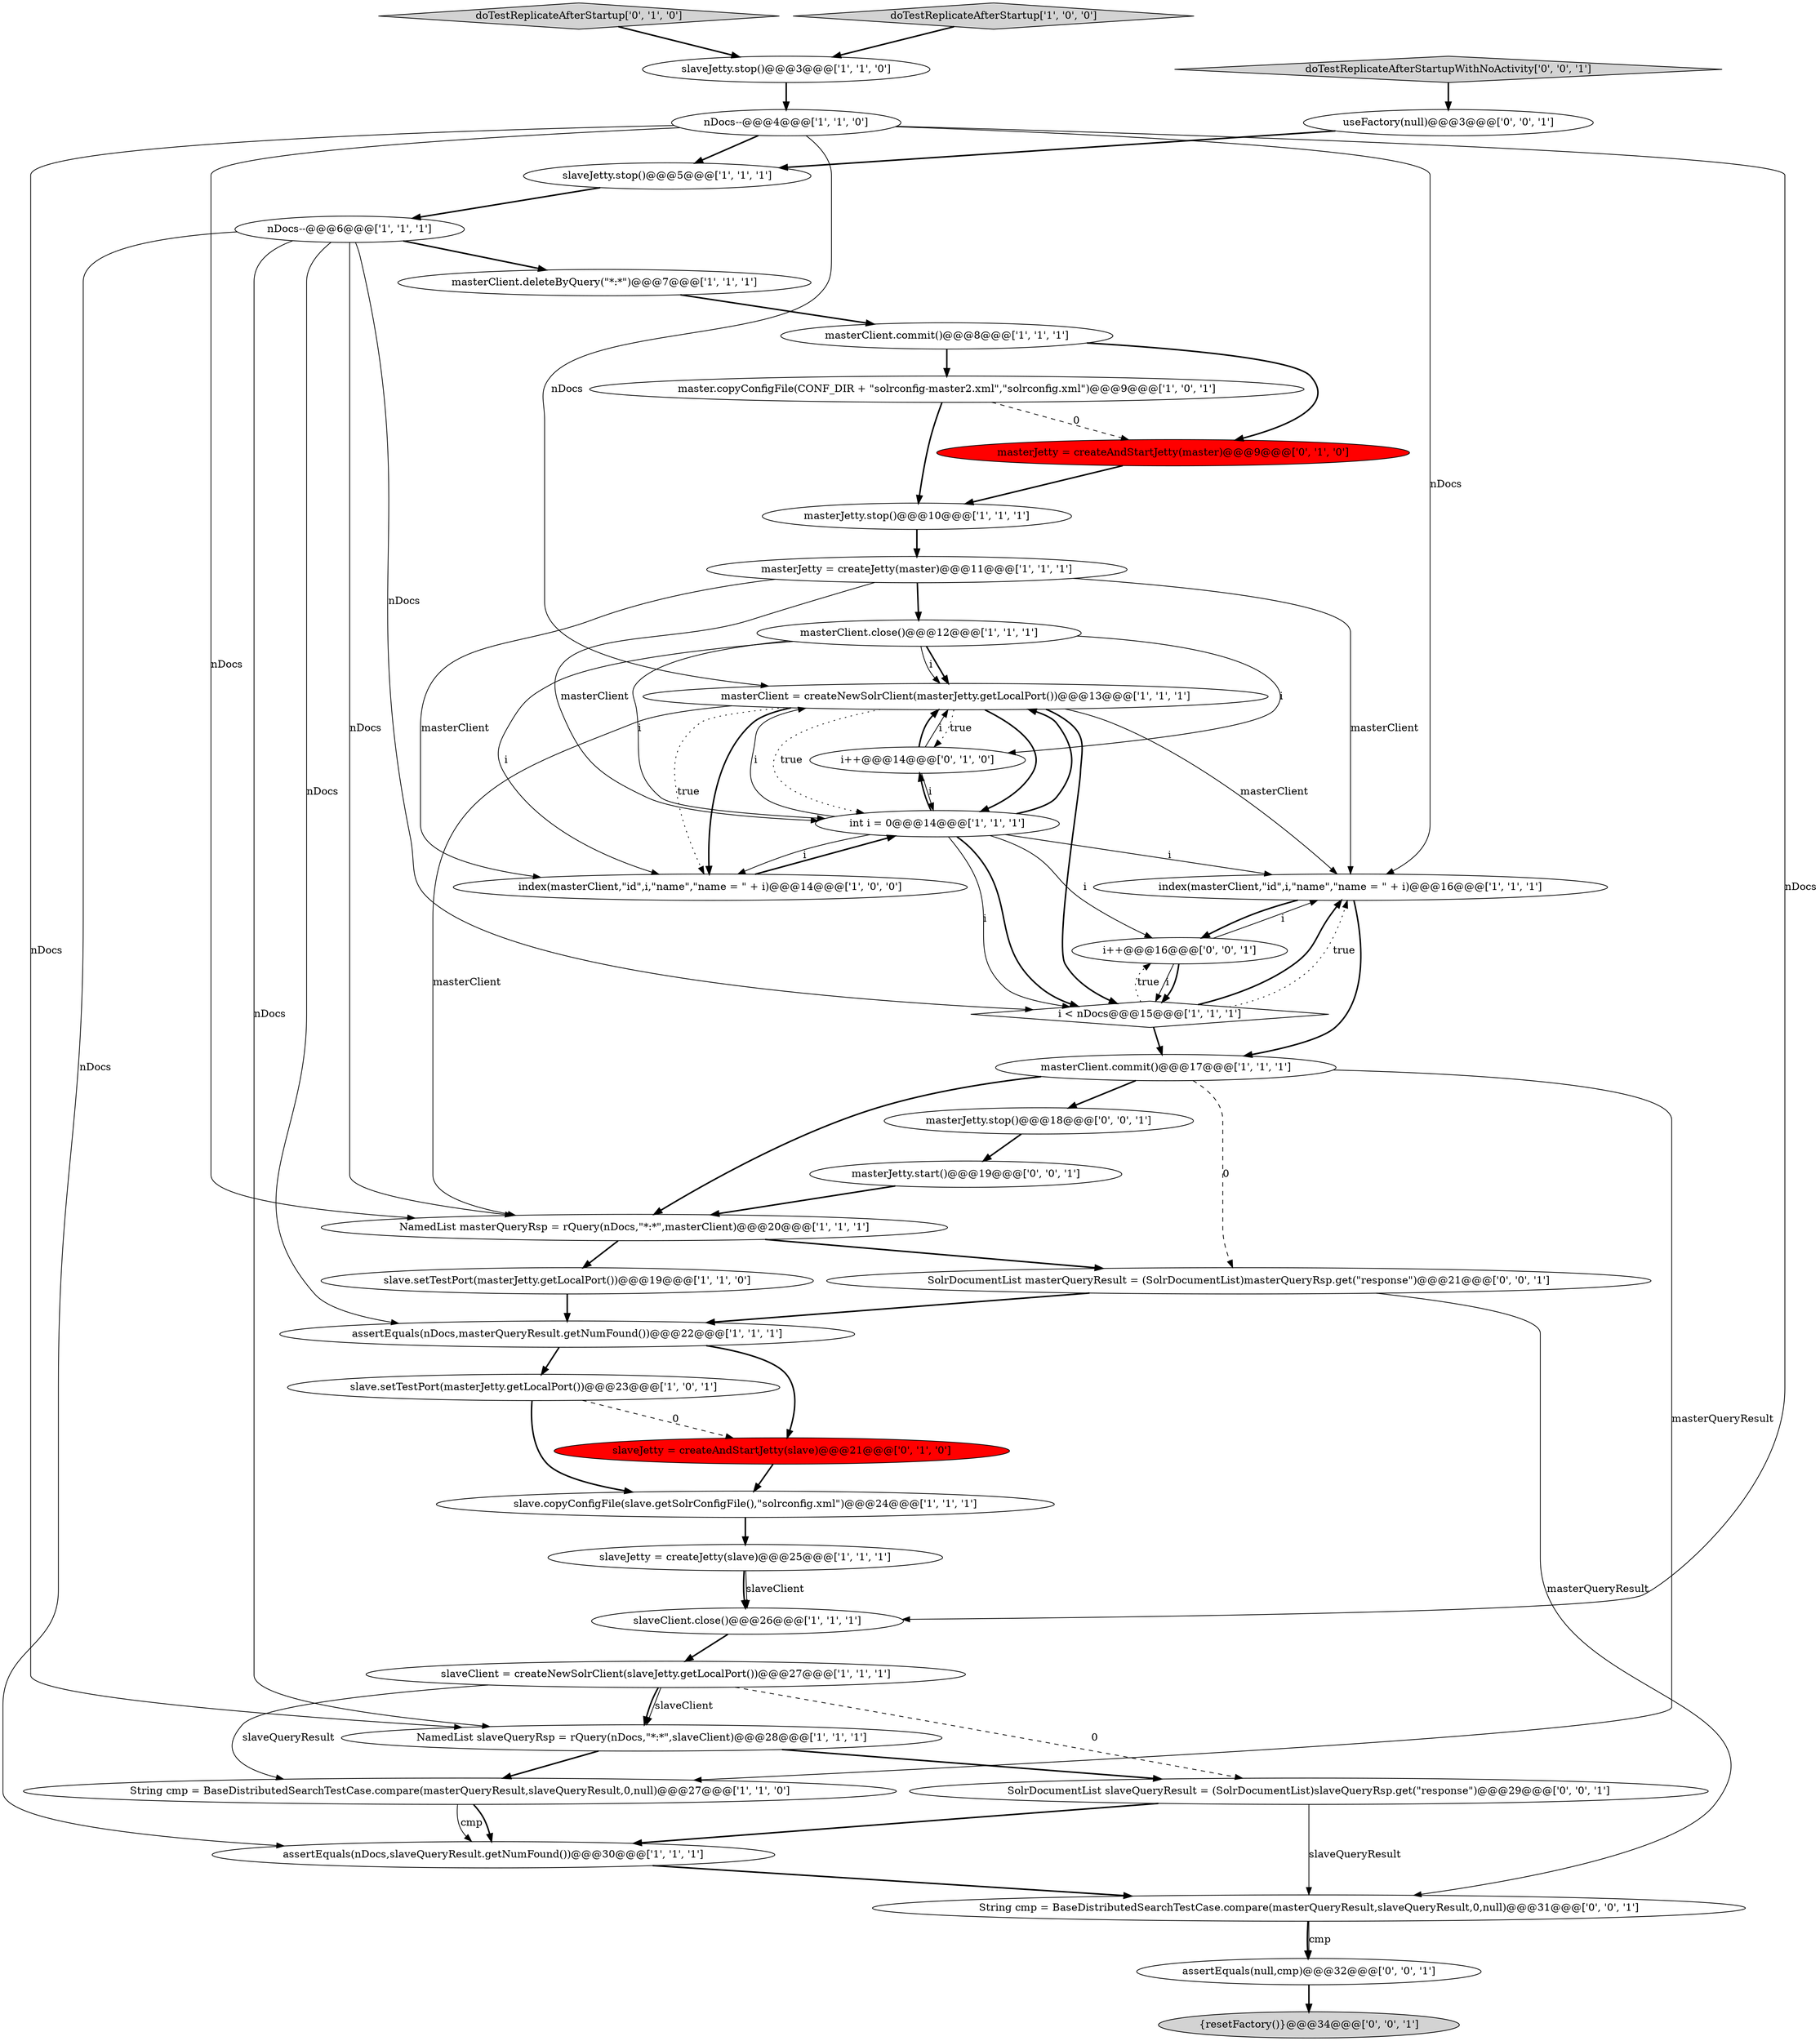 digraph {
15 [style = filled, label = "assertEquals(nDocs,masterQueryResult.getNumFound())@@@22@@@['1', '1', '1']", fillcolor = white, shape = ellipse image = "AAA0AAABBB1BBB"];
9 [style = filled, label = "masterClient = createNewSolrClient(masterJetty.getLocalPort())@@@13@@@['1', '1', '1']", fillcolor = white, shape = ellipse image = "AAA0AAABBB1BBB"];
0 [style = filled, label = "masterClient.commit()@@@8@@@['1', '1', '1']", fillcolor = white, shape = ellipse image = "AAA0AAABBB1BBB"];
30 [style = filled, label = "doTestReplicateAfterStartup['0', '1', '0']", fillcolor = lightgray, shape = diamond image = "AAA0AAABBB2BBB"];
10 [style = filled, label = "doTestReplicateAfterStartup['1', '0', '0']", fillcolor = lightgray, shape = diamond image = "AAA0AAABBB1BBB"];
20 [style = filled, label = "slave.copyConfigFile(slave.getSolrConfigFile(),\"solrconfig.xml\")@@@24@@@['1', '1', '1']", fillcolor = white, shape = ellipse image = "AAA0AAABBB1BBB"];
3 [style = filled, label = "masterJetty.stop()@@@10@@@['1', '1', '1']", fillcolor = white, shape = ellipse image = "AAA0AAABBB1BBB"];
35 [style = filled, label = "{resetFactory()}@@@34@@@['0', '0', '1']", fillcolor = lightgray, shape = ellipse image = "AAA0AAABBB3BBB"];
36 [style = filled, label = "doTestReplicateAfterStartupWithNoActivity['0', '0', '1']", fillcolor = lightgray, shape = diamond image = "AAA0AAABBB3BBB"];
6 [style = filled, label = "masterClient.commit()@@@17@@@['1', '1', '1']", fillcolor = white, shape = ellipse image = "AAA0AAABBB1BBB"];
37 [style = filled, label = "SolrDocumentList masterQueryResult = (SolrDocumentList)masterQueryRsp.get(\"response\")@@@21@@@['0', '0', '1']", fillcolor = white, shape = ellipse image = "AAA0AAABBB3BBB"];
23 [style = filled, label = "NamedList masterQueryRsp = rQuery(nDocs,\"*:*\",masterClient)@@@20@@@['1', '1', '1']", fillcolor = white, shape = ellipse image = "AAA0AAABBB1BBB"];
4 [style = filled, label = "masterClient.close()@@@12@@@['1', '1', '1']", fillcolor = white, shape = ellipse image = "AAA0AAABBB1BBB"];
18 [style = filled, label = "slaveClient = createNewSolrClient(slaveJetty.getLocalPort())@@@27@@@['1', '1', '1']", fillcolor = white, shape = ellipse image = "AAA0AAABBB1BBB"];
12 [style = filled, label = "slaveClient.close()@@@26@@@['1', '1', '1']", fillcolor = white, shape = ellipse image = "AAA0AAABBB1BBB"];
13 [style = filled, label = "String cmp = BaseDistributedSearchTestCase.compare(masterQueryResult,slaveQueryResult,0,null)@@@27@@@['1', '1', '0']", fillcolor = white, shape = ellipse image = "AAA0AAABBB1BBB"];
34 [style = filled, label = "String cmp = BaseDistributedSearchTestCase.compare(masterQueryResult,slaveQueryResult,0,null)@@@31@@@['0', '0', '1']", fillcolor = white, shape = ellipse image = "AAA0AAABBB3BBB"];
39 [style = filled, label = "SolrDocumentList slaveQueryResult = (SolrDocumentList)slaveQueryRsp.get(\"response\")@@@29@@@['0', '0', '1']", fillcolor = white, shape = ellipse image = "AAA0AAABBB3BBB"];
7 [style = filled, label = "index(masterClient,\"id\",i,\"name\",\"name = \" + i)@@@16@@@['1', '1', '1']", fillcolor = white, shape = ellipse image = "AAA0AAABBB1BBB"];
22 [style = filled, label = "slaveJetty.stop()@@@3@@@['1', '1', '0']", fillcolor = white, shape = ellipse image = "AAA0AAABBB1BBB"];
33 [style = filled, label = "useFactory(null)@@@3@@@['0', '0', '1']", fillcolor = white, shape = ellipse image = "AAA0AAABBB3BBB"];
38 [style = filled, label = "masterJetty.start()@@@19@@@['0', '0', '1']", fillcolor = white, shape = ellipse image = "AAA0AAABBB3BBB"];
2 [style = filled, label = "slave.setTestPort(masterJetty.getLocalPort())@@@19@@@['1', '1', '0']", fillcolor = white, shape = ellipse image = "AAA0AAABBB1BBB"];
19 [style = filled, label = "NamedList slaveQueryRsp = rQuery(nDocs,\"*:*\",slaveClient)@@@28@@@['1', '1', '1']", fillcolor = white, shape = ellipse image = "AAA0AAABBB1BBB"];
31 [style = filled, label = "masterJetty = createAndStartJetty(master)@@@9@@@['0', '1', '0']", fillcolor = red, shape = ellipse image = "AAA1AAABBB2BBB"];
29 [style = filled, label = "slaveJetty = createAndStartJetty(slave)@@@21@@@['0', '1', '0']", fillcolor = red, shape = ellipse image = "AAA1AAABBB2BBB"];
32 [style = filled, label = "i++@@@16@@@['0', '0', '1']", fillcolor = white, shape = ellipse image = "AAA0AAABBB3BBB"];
26 [style = filled, label = "masterJetty = createJetty(master)@@@11@@@['1', '1', '1']", fillcolor = white, shape = ellipse image = "AAA0AAABBB1BBB"];
40 [style = filled, label = "assertEquals(null,cmp)@@@32@@@['0', '0', '1']", fillcolor = white, shape = ellipse image = "AAA0AAABBB3BBB"];
5 [style = filled, label = "nDocs--@@@4@@@['1', '1', '0']", fillcolor = white, shape = ellipse image = "AAA0AAABBB1BBB"];
17 [style = filled, label = "masterClient.deleteByQuery(\"*:*\")@@@7@@@['1', '1', '1']", fillcolor = white, shape = ellipse image = "AAA0AAABBB1BBB"];
41 [style = filled, label = "masterJetty.stop()@@@18@@@['0', '0', '1']", fillcolor = white, shape = ellipse image = "AAA0AAABBB3BBB"];
11 [style = filled, label = "master.copyConfigFile(CONF_DIR + \"solrconfig-master2.xml\",\"solrconfig.xml\")@@@9@@@['1', '0', '1']", fillcolor = white, shape = ellipse image = "AAA0AAABBB1BBB"];
28 [style = filled, label = "i++@@@14@@@['0', '1', '0']", fillcolor = white, shape = ellipse image = "AAA0AAABBB2BBB"];
27 [style = filled, label = "int i = 0@@@14@@@['1', '1', '1']", fillcolor = white, shape = ellipse image = "AAA0AAABBB1BBB"];
1 [style = filled, label = "i < nDocs@@@15@@@['1', '1', '1']", fillcolor = white, shape = diamond image = "AAA0AAABBB1BBB"];
14 [style = filled, label = "nDocs--@@@6@@@['1', '1', '1']", fillcolor = white, shape = ellipse image = "AAA0AAABBB1BBB"];
16 [style = filled, label = "slave.setTestPort(masterJetty.getLocalPort())@@@23@@@['1', '0', '1']", fillcolor = white, shape = ellipse image = "AAA0AAABBB1BBB"];
25 [style = filled, label = "index(masterClient,\"id\",i,\"name\",\"name = \" + i)@@@14@@@['1', '0', '0']", fillcolor = white, shape = ellipse image = "AAA0AAABBB1BBB"];
8 [style = filled, label = "slaveJetty.stop()@@@5@@@['1', '1', '1']", fillcolor = white, shape = ellipse image = "AAA0AAABBB1BBB"];
21 [style = filled, label = "slaveJetty = createJetty(slave)@@@25@@@['1', '1', '1']", fillcolor = white, shape = ellipse image = "AAA0AAABBB1BBB"];
24 [style = filled, label = "assertEquals(nDocs,slaveQueryResult.getNumFound())@@@30@@@['1', '1', '1']", fillcolor = white, shape = ellipse image = "AAA0AAABBB1BBB"];
7->32 [style = bold, label=""];
14->1 [style = solid, label="nDocs"];
27->7 [style = solid, label="i"];
27->28 [style = bold, label=""];
27->9 [style = bold, label=""];
26->27 [style = solid, label="masterClient"];
13->24 [style = solid, label="cmp"];
27->1 [style = solid, label="i"];
28->9 [style = bold, label=""];
24->34 [style = bold, label=""];
14->17 [style = bold, label=""];
39->24 [style = bold, label=""];
37->15 [style = bold, label=""];
36->33 [style = bold, label=""];
32->1 [style = solid, label="i"];
18->39 [style = dashed, label="0"];
18->13 [style = solid, label="slaveQueryResult"];
27->9 [style = solid, label="i"];
2->15 [style = bold, label=""];
6->41 [style = bold, label=""];
12->18 [style = bold, label=""];
14->24 [style = solid, label="nDocs"];
5->23 [style = solid, label="nDocs"];
9->28 [style = dotted, label="true"];
9->23 [style = solid, label="masterClient"];
18->19 [style = solid, label="slaveClient"];
18->19 [style = bold, label=""];
19->39 [style = bold, label=""];
28->27 [style = solid, label="i"];
6->37 [style = dashed, label="0"];
26->4 [style = bold, label=""];
22->5 [style = bold, label=""];
1->32 [style = dotted, label="true"];
25->27 [style = bold, label=""];
29->20 [style = bold, label=""];
23->37 [style = bold, label=""];
26->25 [style = solid, label="masterClient"];
19->13 [style = bold, label=""];
26->7 [style = solid, label="masterClient"];
7->6 [style = bold, label=""];
41->38 [style = bold, label=""];
14->19 [style = solid, label="nDocs"];
31->3 [style = bold, label=""];
9->1 [style = bold, label=""];
16->20 [style = bold, label=""];
33->8 [style = bold, label=""];
15->29 [style = bold, label=""];
0->31 [style = bold, label=""];
39->34 [style = solid, label="slaveQueryResult"];
4->9 [style = bold, label=""];
4->9 [style = solid, label="i"];
40->35 [style = bold, label=""];
13->24 [style = bold, label=""];
34->40 [style = bold, label=""];
6->23 [style = bold, label=""];
21->12 [style = solid, label="slaveClient"];
3->26 [style = bold, label=""];
8->14 [style = bold, label=""];
0->11 [style = bold, label=""];
1->7 [style = bold, label=""];
34->40 [style = solid, label="cmp"];
21->12 [style = bold, label=""];
9->27 [style = bold, label=""];
14->15 [style = solid, label="nDocs"];
1->6 [style = bold, label=""];
17->0 [style = bold, label=""];
11->3 [style = bold, label=""];
11->31 [style = dashed, label="0"];
37->34 [style = solid, label="masterQueryResult"];
32->1 [style = bold, label=""];
23->2 [style = bold, label=""];
14->23 [style = solid, label="nDocs"];
5->7 [style = solid, label="nDocs"];
27->25 [style = solid, label="i"];
10->22 [style = bold, label=""];
5->8 [style = bold, label=""];
27->1 [style = bold, label=""];
30->22 [style = bold, label=""];
32->7 [style = solid, label="i"];
5->9 [style = solid, label="nDocs"];
38->23 [style = bold, label=""];
4->27 [style = solid, label="i"];
15->16 [style = bold, label=""];
28->9 [style = solid, label="i"];
4->25 [style = solid, label="i"];
4->28 [style = solid, label="i"];
6->13 [style = solid, label="masterQueryResult"];
9->25 [style = dotted, label="true"];
20->21 [style = bold, label=""];
5->19 [style = solid, label="nDocs"];
9->27 [style = dotted, label="true"];
1->7 [style = dotted, label="true"];
27->32 [style = solid, label="i"];
9->7 [style = solid, label="masterClient"];
9->25 [style = bold, label=""];
16->29 [style = dashed, label="0"];
5->12 [style = solid, label="nDocs"];
}
